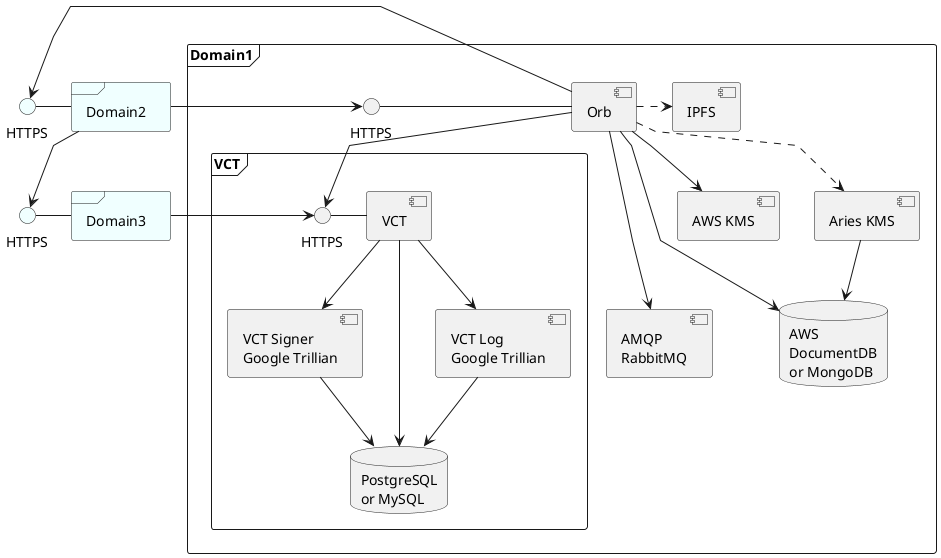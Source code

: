 @startuml
'https://plantuml.com/component-diagram

skinparam linetype polyline

frame "Domain1" {
  database "AWS\nDocumentDB\nor MongoDB" as orbdb

  component "IPFS" as ipfs
  component Orb as orb1

  orb1 --> orbdb

  interface "HTTPS" as rest1

  orb1 -left- rest1

  component "AMQP\nRabbitMQ" as amqp
  component "AWS KMS" as aws_kms
  component "Aries KMS" as aries_kms

  orb1 --> aws_kms
  orb1 ..> aries_kms
  orb1 ---> amqp

  aries_kms --> orbdb

  orb1 .> ipfs

  frame "VCT" {
    component "VCT" as vct
    component "VCT Log\nGoogle Trillian" as vct_log

    component "VCT Signer\nGoogle Trillian" as vct_signer

    database "PostgreSQL\nor MySQL" as vctdb

    interface "HTTPS" as vct_rest
    vct -left- vct_rest

    vct --> vct_log
    vct -> vct_signer
    vct -> vctdb
    vct_log --> vctdb
    vct_signer --> vctdb
  }

  orb1 --> vct_rest
}

frame "Domain2" as domain2 #Azure

interface "HTTPS" as rest2 #Azure

domain2 -left- rest2

frame Domain3 as domain3 #Azure

interface "HTTPS" as rest3 #Azure

domain3 -left- rest3

orb1 ---> rest2
domain2 --> rest1
domain2 --> rest3

domain3 -> vct_rest

@enduml